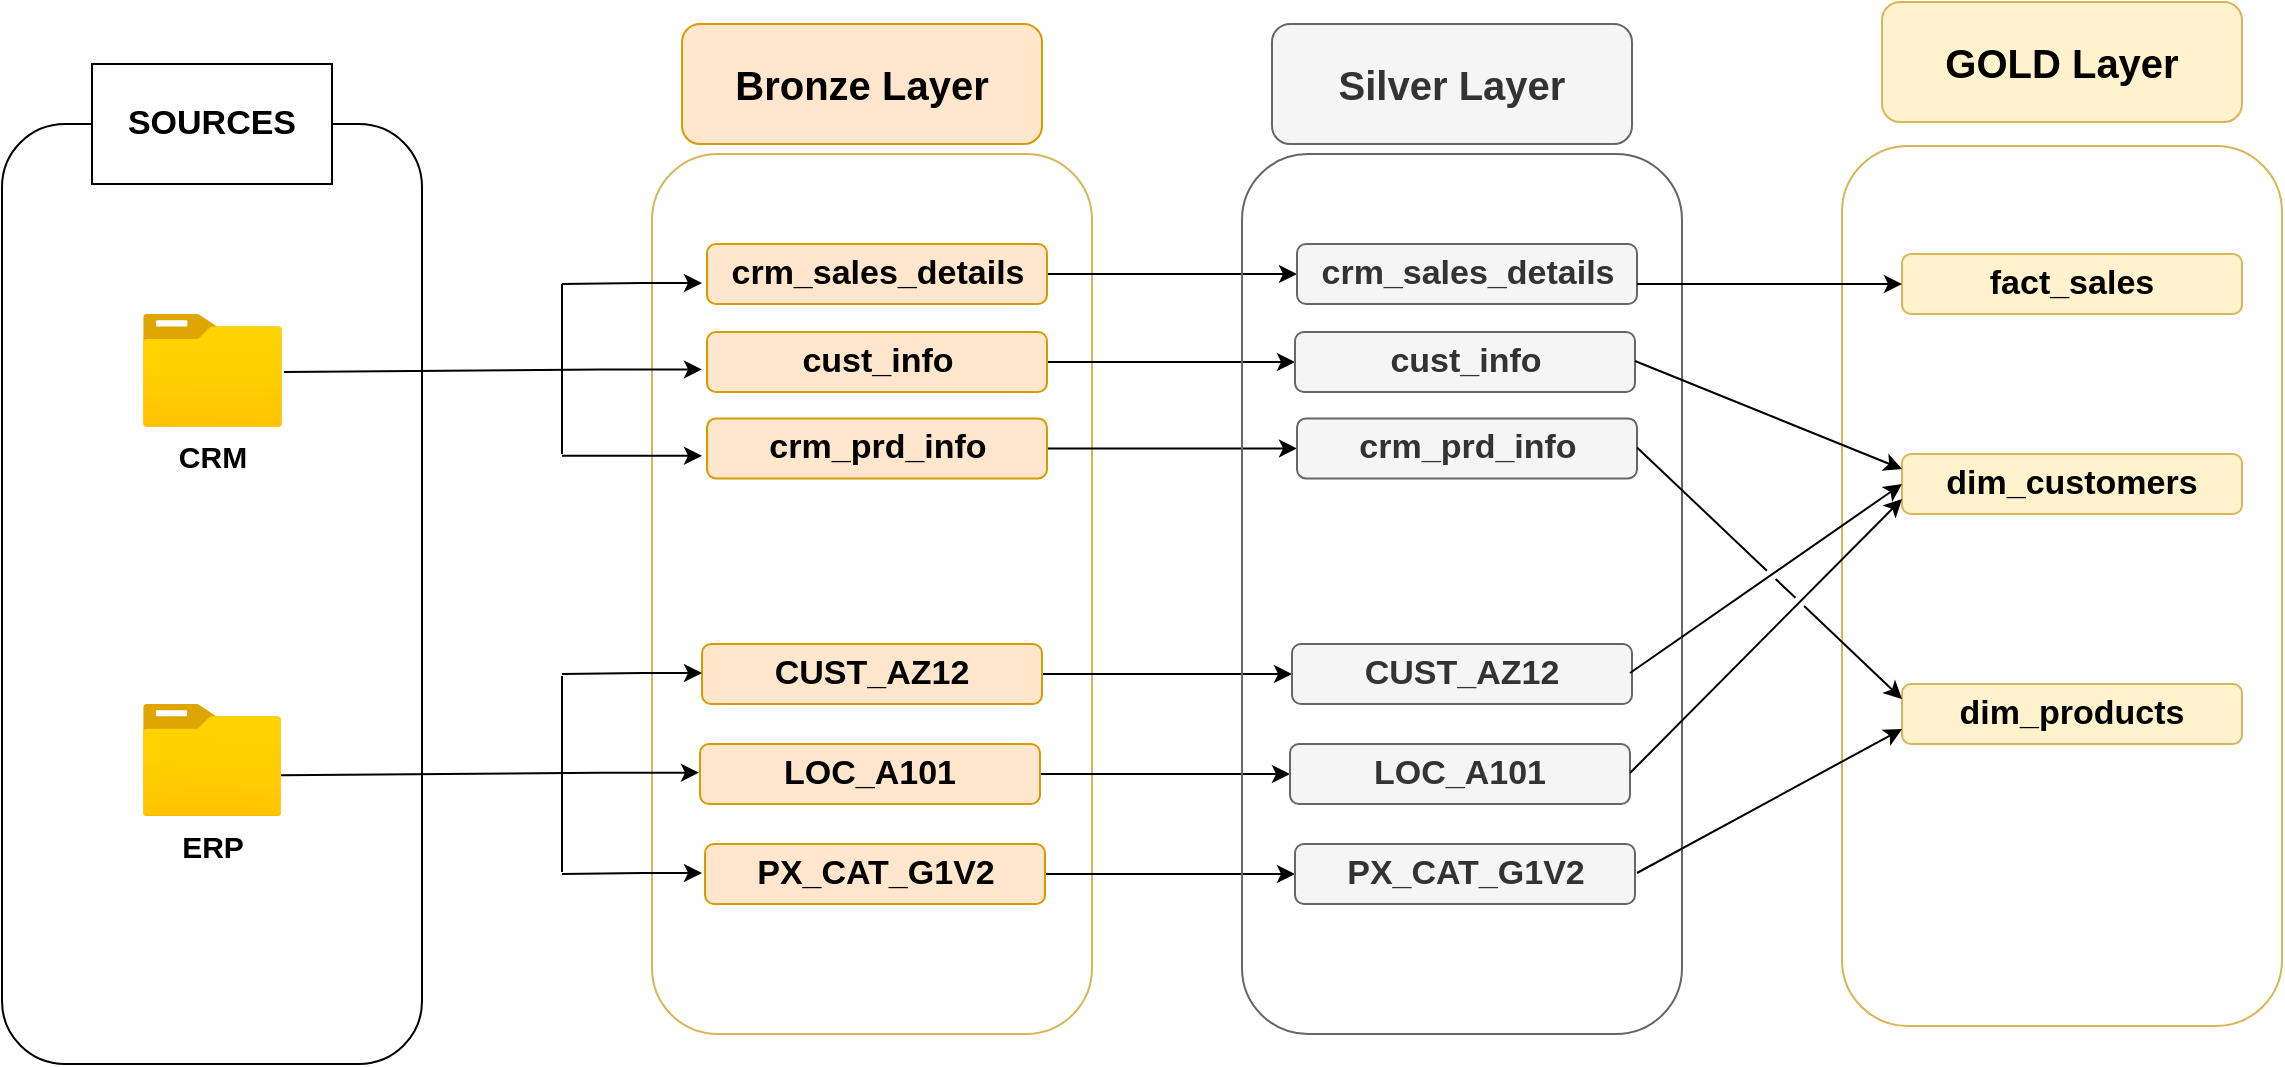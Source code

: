 <mxfile version="28.0.6">
  <diagram name="Page-1" id="WUa1wBnYFxGp2PymHtiY">
    <mxGraphModel dx="1426" dy="849" grid="1" gridSize="10" guides="1" tooltips="1" connect="1" arrows="1" fold="1" page="1" pageScale="1" pageWidth="1100" pageHeight="850" math="0" shadow="0">
      <root>
        <mxCell id="0" />
        <mxCell id="1" parent="0" />
        <mxCell id="uElhz5W2VMT7LLKcBRAe-1" value="" style="rounded=1;whiteSpace=wrap;html=1;" parent="1" vertex="1">
          <mxGeometry x="180" y="230" width="210" height="470" as="geometry" />
        </mxCell>
        <mxCell id="uElhz5W2VMT7LLKcBRAe-2" value="SOURCES" style="rounded=0;whiteSpace=wrap;html=1;fontSize=17;fontStyle=1" parent="1" vertex="1">
          <mxGeometry x="225" y="200" width="120" height="60" as="geometry" />
        </mxCell>
        <mxCell id="uElhz5W2VMT7LLKcBRAe-3" value="CRM" style="image;aspect=fixed;html=1;points=[];align=center;fontSize=15;image=img/lib/azure2/general/Folder_Blank.svg;fontStyle=1" parent="1" vertex="1">
          <mxGeometry x="250.5" y="325" width="69.5" height="56.41" as="geometry" />
        </mxCell>
        <mxCell id="uElhz5W2VMT7LLKcBRAe-7" value="ERP" style="image;aspect=fixed;html=1;points=[];align=center;fontSize=15;image=img/lib/azure2/general/Folder_Blank.svg;fontStyle=1" parent="1" vertex="1">
          <mxGeometry x="250.5" y="520" width="69" height="56.0" as="geometry" />
        </mxCell>
        <mxCell id="uElhz5W2VMT7LLKcBRAe-10" value="Bronze Layer" style="rounded=1;whiteSpace=wrap;html=1;fontStyle=1;fontSize=20;fillColor=#ffe6cc;strokeColor=#d79b00;" parent="1" vertex="1">
          <mxGeometry x="520" y="180" width="180" height="60" as="geometry" />
        </mxCell>
        <mxCell id="uElhz5W2VMT7LLKcBRAe-11" value="" style="rounded=1;whiteSpace=wrap;html=1;fillColor=none;strokeColor=#d6b656;" parent="1" vertex="1">
          <mxGeometry x="505" y="245" width="220" height="440" as="geometry" />
        </mxCell>
        <mxCell id="cNfs1ux-SkmwOEUfrLgg-9" style="edgeStyle=orthogonalEdgeStyle;rounded=0;orthogonalLoop=1;jettySize=auto;html=1;exitX=1;exitY=0.5;exitDx=0;exitDy=0;" parent="1" source="uElhz5W2VMT7LLKcBRAe-12" target="cNfs1ux-SkmwOEUfrLgg-3" edge="1">
          <mxGeometry relative="1" as="geometry" />
        </mxCell>
        <mxCell id="uElhz5W2VMT7LLKcBRAe-12" value="cust_info" style="rounded=1;whiteSpace=wrap;html=1;fontStyle=1;fontSize=17;fillColor=#ffe6cc;strokeColor=#d79b00;" parent="1" vertex="1">
          <mxGeometry x="532.5" y="334" width="170" height="30" as="geometry" />
        </mxCell>
        <mxCell id="cNfs1ux-SkmwOEUfrLgg-10" style="edgeStyle=orthogonalEdgeStyle;rounded=0;orthogonalLoop=1;jettySize=auto;html=1;exitX=1;exitY=0.5;exitDx=0;exitDy=0;" parent="1" source="uElhz5W2VMT7LLKcBRAe-14" target="cNfs1ux-SkmwOEUfrLgg-4" edge="1">
          <mxGeometry relative="1" as="geometry" />
        </mxCell>
        <mxCell id="uElhz5W2VMT7LLKcBRAe-14" value="crm_prd_info" style="rounded=1;whiteSpace=wrap;html=1;fontStyle=1;fontSize=17;fillColor=#ffe6cc;strokeColor=#d79b00;" parent="1" vertex="1">
          <mxGeometry x="532.5" y="377.2" width="170" height="30" as="geometry" />
        </mxCell>
        <mxCell id="cNfs1ux-SkmwOEUfrLgg-11" style="edgeStyle=orthogonalEdgeStyle;rounded=0;orthogonalLoop=1;jettySize=auto;html=1;exitX=1;exitY=0.5;exitDx=0;exitDy=0;entryX=0;entryY=0.5;entryDx=0;entryDy=0;" parent="1" source="uElhz5W2VMT7LLKcBRAe-15" target="cNfs1ux-SkmwOEUfrLgg-5" edge="1">
          <mxGeometry relative="1" as="geometry" />
        </mxCell>
        <mxCell id="uElhz5W2VMT7LLKcBRAe-15" value="crm_sales_details" style="rounded=1;whiteSpace=wrap;html=1;fontStyle=1;fontSize=17;fillColor=#ffe6cc;strokeColor=#d79b00;" parent="1" vertex="1">
          <mxGeometry x="532.5" y="290" width="170" height="30" as="geometry" />
        </mxCell>
        <mxCell id="cNfs1ux-SkmwOEUfrLgg-12" style="edgeStyle=orthogonalEdgeStyle;rounded=0;orthogonalLoop=1;jettySize=auto;html=1;exitX=1;exitY=0.5;exitDx=0;exitDy=0;entryX=0;entryY=0.5;entryDx=0;entryDy=0;" parent="1" source="uElhz5W2VMT7LLKcBRAe-16" target="cNfs1ux-SkmwOEUfrLgg-6" edge="1">
          <mxGeometry relative="1" as="geometry" />
        </mxCell>
        <mxCell id="uElhz5W2VMT7LLKcBRAe-16" value="CUST_AZ12" style="rounded=1;whiteSpace=wrap;html=1;fontStyle=1;fontSize=17;fillColor=#ffe6cc;strokeColor=#d79b00;" parent="1" vertex="1">
          <mxGeometry x="530" y="490" width="170" height="30" as="geometry" />
        </mxCell>
        <mxCell id="cNfs1ux-SkmwOEUfrLgg-13" style="edgeStyle=orthogonalEdgeStyle;rounded=0;orthogonalLoop=1;jettySize=auto;html=1;exitX=1;exitY=0.5;exitDx=0;exitDy=0;entryX=0;entryY=0.5;entryDx=0;entryDy=0;" parent="1" source="uElhz5W2VMT7LLKcBRAe-17" target="cNfs1ux-SkmwOEUfrLgg-7" edge="1">
          <mxGeometry relative="1" as="geometry" />
        </mxCell>
        <mxCell id="uElhz5W2VMT7LLKcBRAe-17" value="LOC_A101" style="rounded=1;whiteSpace=wrap;html=1;fontStyle=1;fontSize=17;fillColor=#ffe6cc;strokeColor=#d79b00;" parent="1" vertex="1">
          <mxGeometry x="529" y="540" width="170" height="30" as="geometry" />
        </mxCell>
        <mxCell id="cNfs1ux-SkmwOEUfrLgg-14" style="edgeStyle=orthogonalEdgeStyle;rounded=0;orthogonalLoop=1;jettySize=auto;html=1;exitX=1;exitY=0.5;exitDx=0;exitDy=0;entryX=0;entryY=0.5;entryDx=0;entryDy=0;" parent="1" source="uElhz5W2VMT7LLKcBRAe-18" target="cNfs1ux-SkmwOEUfrLgg-8" edge="1">
          <mxGeometry relative="1" as="geometry" />
        </mxCell>
        <mxCell id="uElhz5W2VMT7LLKcBRAe-18" value="PX_CAT_G1V2" style="rounded=1;whiteSpace=wrap;html=1;fontStyle=1;fontSize=17;fillColor=#ffe6cc;strokeColor=#d79b00;" parent="1" vertex="1">
          <mxGeometry x="531.5" y="590" width="170" height="30" as="geometry" />
        </mxCell>
        <mxCell id="uElhz5W2VMT7LLKcBRAe-24" value="" style="endArrow=classic;html=1;rounded=0;" parent="1" edge="1">
          <mxGeometry width="50" height="50" relative="1" as="geometry">
            <mxPoint x="460" y="310" as="sourcePoint" />
            <mxPoint x="530" y="309.5" as="targetPoint" />
            <Array as="points">
              <mxPoint x="500" y="309.5" />
            </Array>
          </mxGeometry>
        </mxCell>
        <mxCell id="uElhz5W2VMT7LLKcBRAe-25" value="" style="endArrow=classic;html=1;rounded=0;exitX=1.014;exitY=0.514;exitDx=0;exitDy=0;exitPerimeter=0;" parent="1" source="uElhz5W2VMT7LLKcBRAe-3" edge="1">
          <mxGeometry width="50" height="50" relative="1" as="geometry">
            <mxPoint x="460" y="352.7" as="sourcePoint" />
            <mxPoint x="530" y="352.7" as="targetPoint" />
            <Array as="points">
              <mxPoint x="480" y="352.7" />
              <mxPoint x="500" y="352.7" />
            </Array>
          </mxGeometry>
        </mxCell>
        <mxCell id="uElhz5W2VMT7LLKcBRAe-26" value="" style="endArrow=classic;html=1;rounded=0;" parent="1" edge="1">
          <mxGeometry width="50" height="50" relative="1" as="geometry">
            <mxPoint x="460" y="395.91" as="sourcePoint" />
            <mxPoint x="530" y="395.91" as="targetPoint" />
            <Array as="points">
              <mxPoint x="500" y="395.91" />
            </Array>
          </mxGeometry>
        </mxCell>
        <mxCell id="uElhz5W2VMT7LLKcBRAe-27" value="" style="endArrow=none;html=1;rounded=0;" parent="1" edge="1">
          <mxGeometry width="50" height="50" relative="1" as="geometry">
            <mxPoint x="460" y="395" as="sourcePoint" />
            <mxPoint x="460" y="310" as="targetPoint" />
            <Array as="points" />
          </mxGeometry>
        </mxCell>
        <mxCell id="uElhz5W2VMT7LLKcBRAe-28" value="" style="endArrow=classic;html=1;rounded=0;exitX=1.014;exitY=0.514;exitDx=0;exitDy=0;exitPerimeter=0;" parent="1" edge="1">
          <mxGeometry width="50" height="50" relative="1" as="geometry">
            <mxPoint x="319.5" y="555.65" as="sourcePoint" />
            <mxPoint x="528.5" y="554.35" as="targetPoint" />
            <Array as="points">
              <mxPoint x="478.5" y="554.35" />
              <mxPoint x="498.5" y="554.35" />
            </Array>
          </mxGeometry>
        </mxCell>
        <mxCell id="uElhz5W2VMT7LLKcBRAe-29" value="" style="endArrow=classic;html=1;rounded=0;" parent="1" edge="1">
          <mxGeometry width="50" height="50" relative="1" as="geometry">
            <mxPoint x="460" y="505" as="sourcePoint" />
            <mxPoint x="530" y="504.5" as="targetPoint" />
            <Array as="points">
              <mxPoint x="500" y="504.5" />
            </Array>
          </mxGeometry>
        </mxCell>
        <mxCell id="uElhz5W2VMT7LLKcBRAe-30" value="" style="endArrow=classic;html=1;rounded=0;" parent="1" edge="1">
          <mxGeometry width="50" height="50" relative="1" as="geometry">
            <mxPoint x="460" y="605" as="sourcePoint" />
            <mxPoint x="530" y="604.5" as="targetPoint" />
            <Array as="points">
              <mxPoint x="500" y="604.5" />
            </Array>
          </mxGeometry>
        </mxCell>
        <mxCell id="uElhz5W2VMT7LLKcBRAe-31" value="" style="endArrow=none;html=1;rounded=0;" parent="1" edge="1">
          <mxGeometry width="50" height="50" relative="1" as="geometry">
            <mxPoint x="460" y="604" as="sourcePoint" />
            <mxPoint x="460" y="506" as="targetPoint" />
            <Array as="points" />
          </mxGeometry>
        </mxCell>
        <mxCell id="cNfs1ux-SkmwOEUfrLgg-1" value="Silver Layer" style="rounded=1;whiteSpace=wrap;html=1;fontStyle=1;fontSize=20;fillColor=#f5f5f5;strokeColor=#666666;fontColor=#333333;" parent="1" vertex="1">
          <mxGeometry x="815" y="180" width="180" height="60" as="geometry" />
        </mxCell>
        <mxCell id="cNfs1ux-SkmwOEUfrLgg-2" value="" style="rounded=1;whiteSpace=wrap;html=1;fillColor=none;strokeColor=#666666;fontColor=#333333;" parent="1" vertex="1">
          <mxGeometry x="800" y="245" width="220" height="440" as="geometry" />
        </mxCell>
        <mxCell id="cNfs1ux-SkmwOEUfrLgg-3" value="cust_info" style="rounded=1;whiteSpace=wrap;html=1;fontStyle=1;fontSize=17;fillColor=#f5f5f5;strokeColor=#666666;fontColor=#333333;" parent="1" vertex="1">
          <mxGeometry x="826.5" y="334" width="170" height="30" as="geometry" />
        </mxCell>
        <mxCell id="cNfs1ux-SkmwOEUfrLgg-4" value="crm_prd_info" style="rounded=1;whiteSpace=wrap;html=1;fontStyle=1;fontSize=17;fillColor=#f5f5f5;strokeColor=#666666;fontColor=#333333;" parent="1" vertex="1">
          <mxGeometry x="827.5" y="377.2" width="170" height="30" as="geometry" />
        </mxCell>
        <mxCell id="cNfs1ux-SkmwOEUfrLgg-5" value="crm_sales_details" style="rounded=1;whiteSpace=wrap;html=1;fontStyle=1;fontSize=17;fillColor=#f5f5f5;strokeColor=#666666;fontColor=#333333;" parent="1" vertex="1">
          <mxGeometry x="827.5" y="290.0" width="170" height="30" as="geometry" />
        </mxCell>
        <mxCell id="cNfs1ux-SkmwOEUfrLgg-6" value="CUST_AZ12" style="rounded=1;whiteSpace=wrap;html=1;fontStyle=1;fontSize=17;fillColor=#f5f5f5;strokeColor=#666666;fontColor=#333333;" parent="1" vertex="1">
          <mxGeometry x="825" y="490" width="170" height="30" as="geometry" />
        </mxCell>
        <mxCell id="cNfs1ux-SkmwOEUfrLgg-7" value="LOC_A101" style="rounded=1;whiteSpace=wrap;html=1;fontStyle=1;fontSize=17;fillColor=#f5f5f5;strokeColor=#666666;fontColor=#333333;" parent="1" vertex="1">
          <mxGeometry x="824" y="540" width="170" height="30" as="geometry" />
        </mxCell>
        <mxCell id="cNfs1ux-SkmwOEUfrLgg-8" value="PX_CAT_G1V2" style="rounded=1;whiteSpace=wrap;html=1;fontStyle=1;fontSize=17;fillColor=#f5f5f5;strokeColor=#666666;fontColor=#333333;" parent="1" vertex="1">
          <mxGeometry x="826.5" y="590" width="170" height="30" as="geometry" />
        </mxCell>
        <mxCell id="o6N39BrIsIztjsTOsf7G-1" value="GOLD Layer" style="rounded=1;whiteSpace=wrap;html=1;fontStyle=1;fontSize=20;fillColor=#fff2cc;strokeColor=#d6b656;" vertex="1" parent="1">
          <mxGeometry x="1120" y="169" width="180" height="60" as="geometry" />
        </mxCell>
        <mxCell id="o6N39BrIsIztjsTOsf7G-2" value="" style="rounded=1;whiteSpace=wrap;html=1;fillColor=none;strokeColor=#d6b656;" vertex="1" parent="1">
          <mxGeometry x="1100" y="241" width="220" height="440" as="geometry" />
        </mxCell>
        <mxCell id="o6N39BrIsIztjsTOsf7G-3" value="fact_sales" style="rounded=1;whiteSpace=wrap;html=1;fontStyle=1;fontSize=17;fillColor=#fff2cc;strokeColor=#d6b656;" vertex="1" parent="1">
          <mxGeometry x="1130" y="295" width="170" height="30" as="geometry" />
        </mxCell>
        <mxCell id="o6N39BrIsIztjsTOsf7G-4" value="dim_customers" style="rounded=1;whiteSpace=wrap;html=1;fontStyle=1;fontSize=17;fillColor=#fff2cc;strokeColor=#d6b656;" vertex="1" parent="1">
          <mxGeometry x="1130" y="395.0" width="170" height="30" as="geometry" />
        </mxCell>
        <mxCell id="o6N39BrIsIztjsTOsf7G-5" value="dim_products" style="rounded=1;whiteSpace=wrap;html=1;fontStyle=1;fontSize=17;fillColor=#fff2cc;strokeColor=#d6b656;" vertex="1" parent="1">
          <mxGeometry x="1130" y="510.0" width="170" height="30" as="geometry" />
        </mxCell>
        <mxCell id="o6N39BrIsIztjsTOsf7G-15" value="" style="endArrow=classic;html=1;rounded=0;entryX=0;entryY=0.5;entryDx=0;entryDy=0;jumpStyle=gap;" edge="1" parent="1" target="o6N39BrIsIztjsTOsf7G-3">
          <mxGeometry width="50" height="50" relative="1" as="geometry">
            <mxPoint x="997.5" y="310" as="sourcePoint" />
            <mxPoint x="1047.5" y="260" as="targetPoint" />
          </mxGeometry>
        </mxCell>
        <mxCell id="o6N39BrIsIztjsTOsf7G-16" value="" style="endArrow=classic;html=1;rounded=0;entryX=0;entryY=0.25;entryDx=0;entryDy=0;jumpStyle=gap;" edge="1" parent="1" target="o6N39BrIsIztjsTOsf7G-4">
          <mxGeometry width="50" height="50" relative="1" as="geometry">
            <mxPoint x="996.5" y="348.5" as="sourcePoint" />
            <mxPoint x="1130" y="410" as="targetPoint" />
          </mxGeometry>
        </mxCell>
        <mxCell id="o6N39BrIsIztjsTOsf7G-17" value="" style="endArrow=classic;html=1;rounded=0;entryX=0;entryY=0.5;entryDx=0;entryDy=0;jumpStyle=gap;" edge="1" parent="1" target="o6N39BrIsIztjsTOsf7G-4">
          <mxGeometry width="50" height="50" relative="1" as="geometry">
            <mxPoint x="994" y="504.5" as="sourcePoint" />
            <mxPoint x="1126.5" y="504.5" as="targetPoint" />
          </mxGeometry>
        </mxCell>
        <mxCell id="o6N39BrIsIztjsTOsf7G-18" value="" style="endArrow=classic;html=1;rounded=0;entryX=0;entryY=0.75;entryDx=0;entryDy=0;jumpStyle=gap;" edge="1" parent="1" target="o6N39BrIsIztjsTOsf7G-4">
          <mxGeometry width="50" height="50" relative="1" as="geometry">
            <mxPoint x="994" y="554.5" as="sourcePoint" />
            <mxPoint x="1126.5" y="554.5" as="targetPoint" />
          </mxGeometry>
        </mxCell>
        <mxCell id="o6N39BrIsIztjsTOsf7G-19" value="" style="endArrow=classic;html=1;rounded=0;entryX=0;entryY=0.25;entryDx=0;entryDy=0;jumpStyle=gap;" edge="1" parent="1" target="o6N39BrIsIztjsTOsf7G-5">
          <mxGeometry width="50" height="50" relative="1" as="geometry">
            <mxPoint x="997.5" y="391.7" as="sourcePoint" />
            <mxPoint x="1130" y="391.7" as="targetPoint" />
          </mxGeometry>
        </mxCell>
        <mxCell id="o6N39BrIsIztjsTOsf7G-20" value="" style="endArrow=classic;html=1;rounded=0;entryX=0;entryY=0.75;entryDx=0;entryDy=0;jumpStyle=gap;" edge="1" parent="1" target="o6N39BrIsIztjsTOsf7G-5">
          <mxGeometry width="50" height="50" relative="1" as="geometry">
            <mxPoint x="997.5" y="604.5" as="sourcePoint" />
            <mxPoint x="1130" y="604.5" as="targetPoint" />
          </mxGeometry>
        </mxCell>
      </root>
    </mxGraphModel>
  </diagram>
</mxfile>
